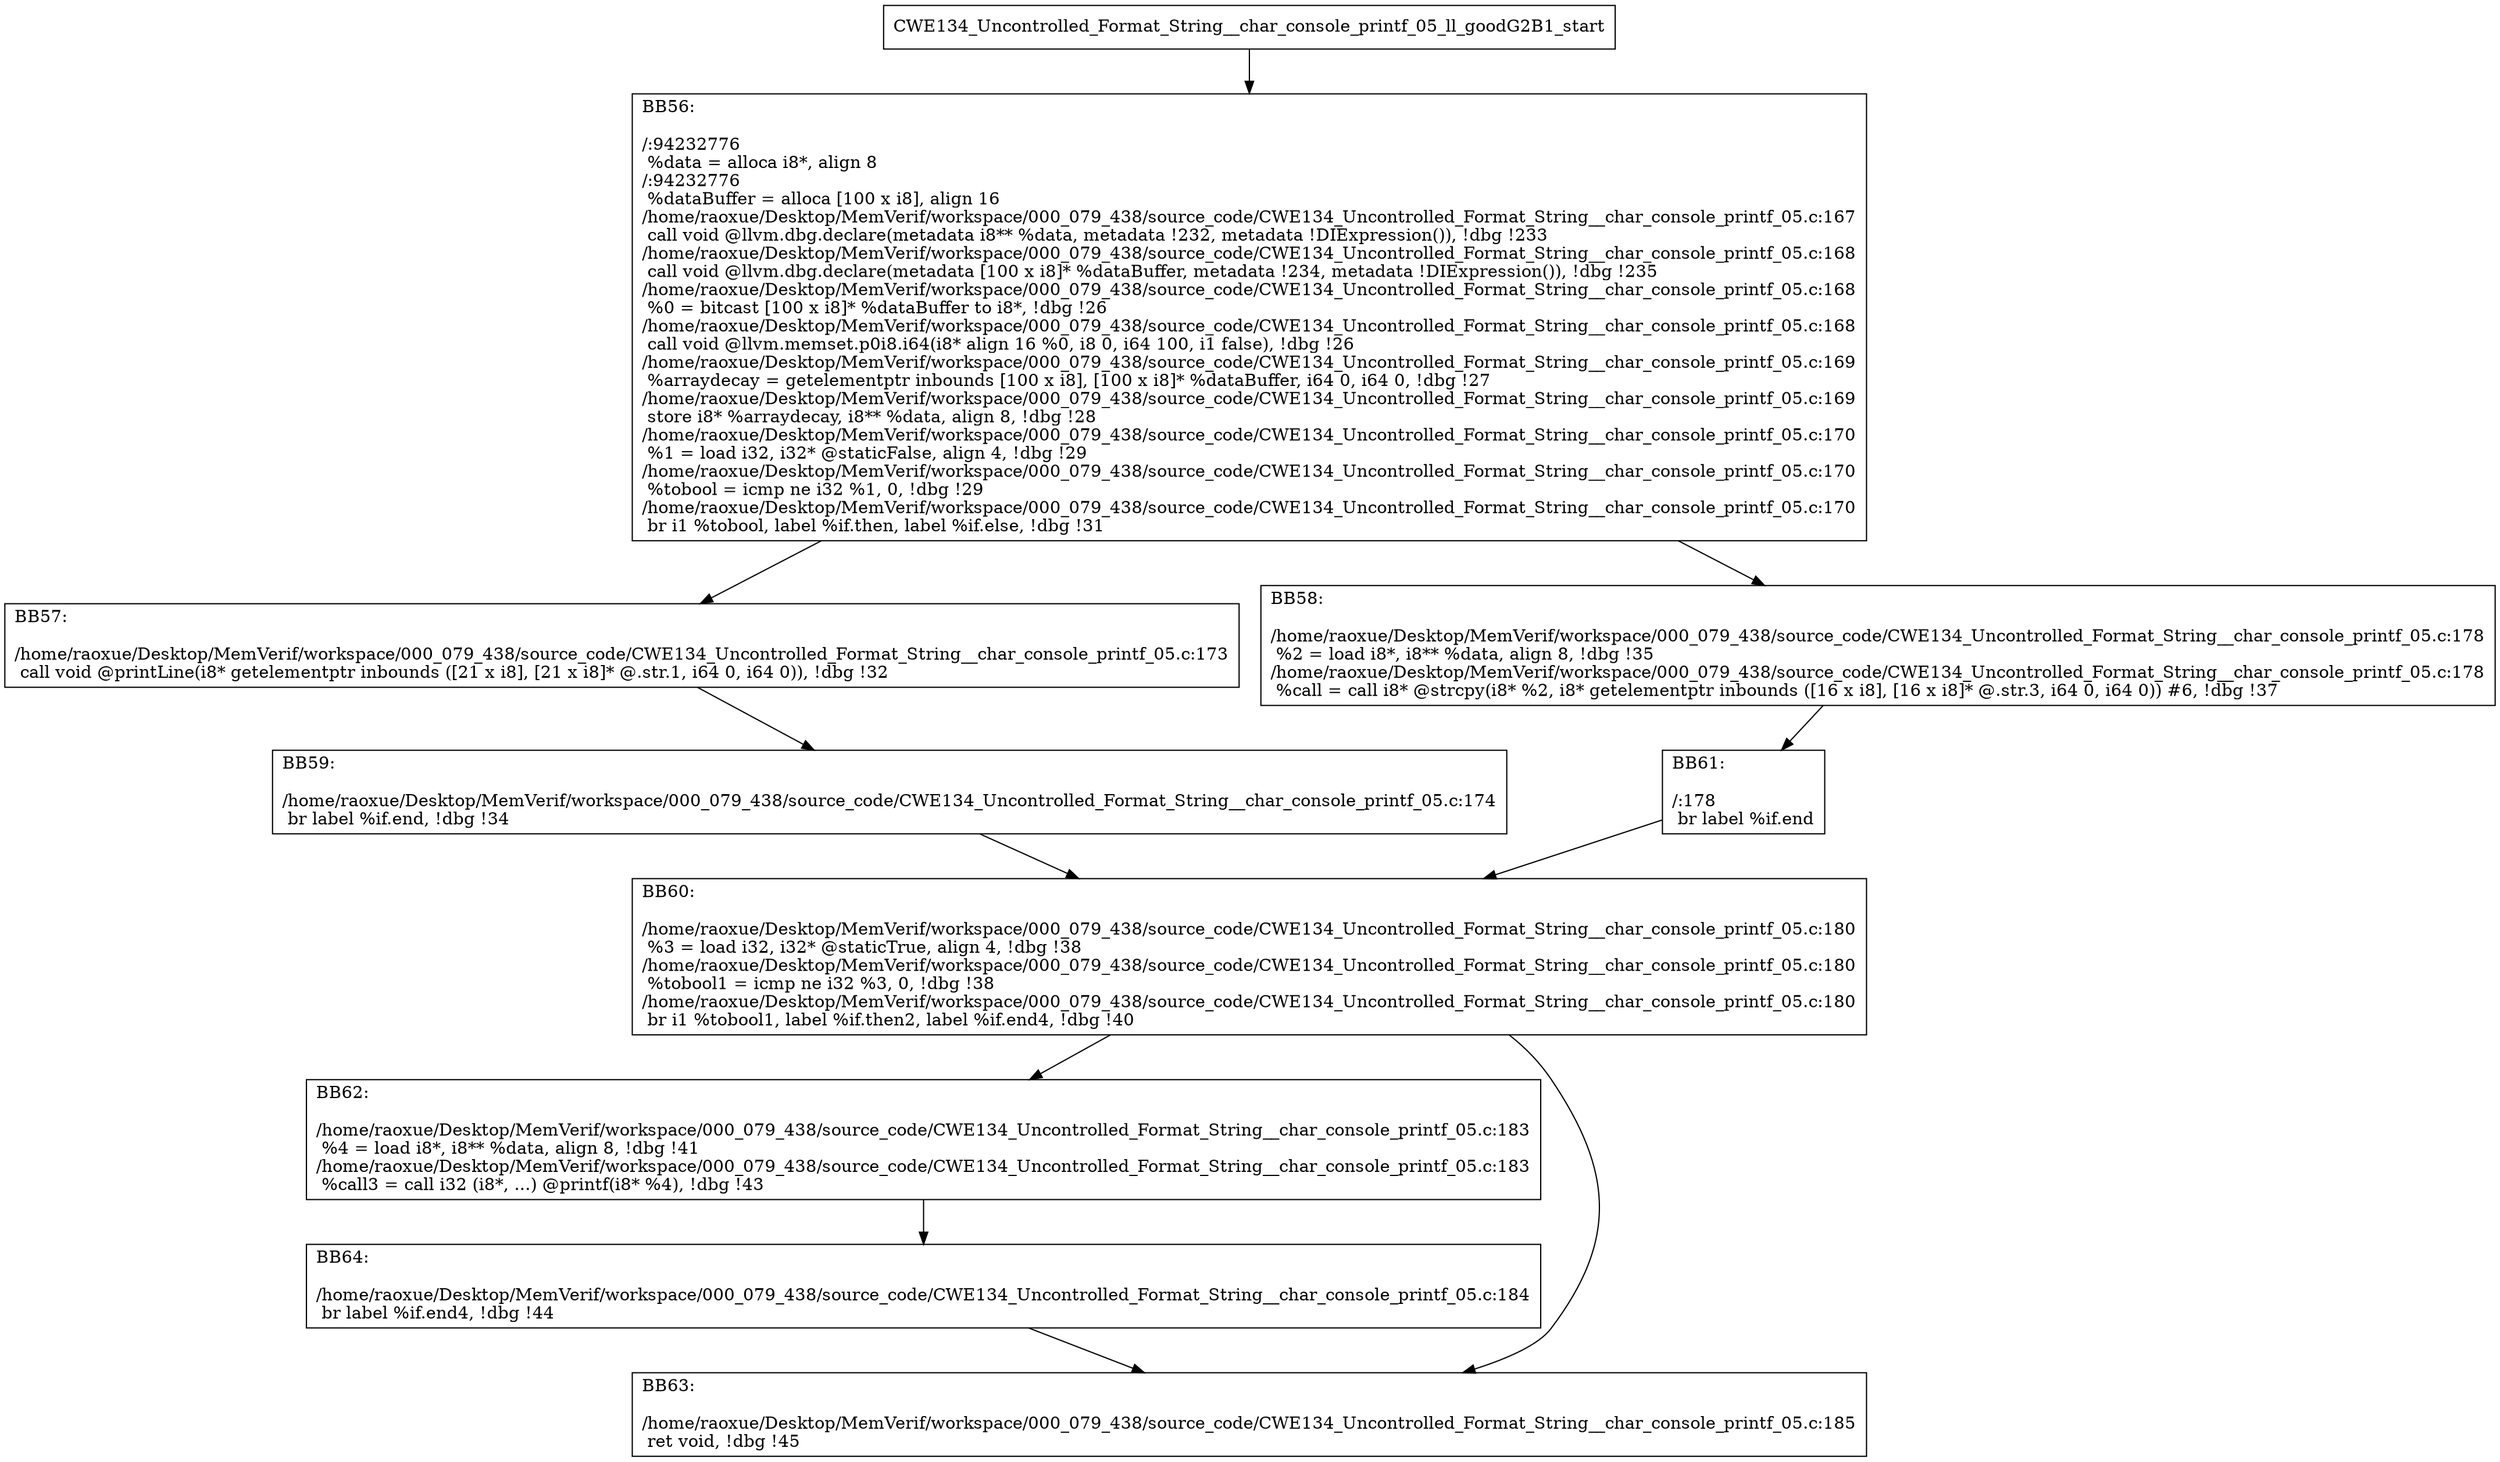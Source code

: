 digraph "CFG for'CWE134_Uncontrolled_Format_String__char_console_printf_05_ll_goodG2B1' function" {
	BBCWE134_Uncontrolled_Format_String__char_console_printf_05_ll_goodG2B1_start[shape=record,label="{CWE134_Uncontrolled_Format_String__char_console_printf_05_ll_goodG2B1_start}"];
	BBCWE134_Uncontrolled_Format_String__char_console_printf_05_ll_goodG2B1_start-> CWE134_Uncontrolled_Format_String__char_console_printf_05_ll_goodG2B1BB56;
	CWE134_Uncontrolled_Format_String__char_console_printf_05_ll_goodG2B1BB56 [shape=record, label="{BB56:\l\l/:94232776\l
  %data = alloca i8*, align 8\l
/:94232776\l
  %dataBuffer = alloca [100 x i8], align 16\l
/home/raoxue/Desktop/MemVerif/workspace/000_079_438/source_code/CWE134_Uncontrolled_Format_String__char_console_printf_05.c:167\l
  call void @llvm.dbg.declare(metadata i8** %data, metadata !232, metadata !DIExpression()), !dbg !233\l
/home/raoxue/Desktop/MemVerif/workspace/000_079_438/source_code/CWE134_Uncontrolled_Format_String__char_console_printf_05.c:168\l
  call void @llvm.dbg.declare(metadata [100 x i8]* %dataBuffer, metadata !234, metadata !DIExpression()), !dbg !235\l
/home/raoxue/Desktop/MemVerif/workspace/000_079_438/source_code/CWE134_Uncontrolled_Format_String__char_console_printf_05.c:168\l
  %0 = bitcast [100 x i8]* %dataBuffer to i8*, !dbg !26\l
/home/raoxue/Desktop/MemVerif/workspace/000_079_438/source_code/CWE134_Uncontrolled_Format_String__char_console_printf_05.c:168\l
  call void @llvm.memset.p0i8.i64(i8* align 16 %0, i8 0, i64 100, i1 false), !dbg !26\l
/home/raoxue/Desktop/MemVerif/workspace/000_079_438/source_code/CWE134_Uncontrolled_Format_String__char_console_printf_05.c:169\l
  %arraydecay = getelementptr inbounds [100 x i8], [100 x i8]* %dataBuffer, i64 0, i64 0, !dbg !27\l
/home/raoxue/Desktop/MemVerif/workspace/000_079_438/source_code/CWE134_Uncontrolled_Format_String__char_console_printf_05.c:169\l
  store i8* %arraydecay, i8** %data, align 8, !dbg !28\l
/home/raoxue/Desktop/MemVerif/workspace/000_079_438/source_code/CWE134_Uncontrolled_Format_String__char_console_printf_05.c:170\l
  %1 = load i32, i32* @staticFalse, align 4, !dbg !29\l
/home/raoxue/Desktop/MemVerif/workspace/000_079_438/source_code/CWE134_Uncontrolled_Format_String__char_console_printf_05.c:170\l
  %tobool = icmp ne i32 %1, 0, !dbg !29\l
/home/raoxue/Desktop/MemVerif/workspace/000_079_438/source_code/CWE134_Uncontrolled_Format_String__char_console_printf_05.c:170\l
  br i1 %tobool, label %if.then, label %if.else, !dbg !31\l
}"];
	CWE134_Uncontrolled_Format_String__char_console_printf_05_ll_goodG2B1BB56-> CWE134_Uncontrolled_Format_String__char_console_printf_05_ll_goodG2B1BB57;
	CWE134_Uncontrolled_Format_String__char_console_printf_05_ll_goodG2B1BB56-> CWE134_Uncontrolled_Format_String__char_console_printf_05_ll_goodG2B1BB58;
	CWE134_Uncontrolled_Format_String__char_console_printf_05_ll_goodG2B1BB57 [shape=record, label="{BB57:\l\l/home/raoxue/Desktop/MemVerif/workspace/000_079_438/source_code/CWE134_Uncontrolled_Format_String__char_console_printf_05.c:173\l
  call void @printLine(i8* getelementptr inbounds ([21 x i8], [21 x i8]* @.str.1, i64 0, i64 0)), !dbg !32\l
}"];
	CWE134_Uncontrolled_Format_String__char_console_printf_05_ll_goodG2B1BB57-> CWE134_Uncontrolled_Format_String__char_console_printf_05_ll_goodG2B1BB59;
	CWE134_Uncontrolled_Format_String__char_console_printf_05_ll_goodG2B1BB59 [shape=record, label="{BB59:\l\l/home/raoxue/Desktop/MemVerif/workspace/000_079_438/source_code/CWE134_Uncontrolled_Format_String__char_console_printf_05.c:174\l
  br label %if.end, !dbg !34\l
}"];
	CWE134_Uncontrolled_Format_String__char_console_printf_05_ll_goodG2B1BB59-> CWE134_Uncontrolled_Format_String__char_console_printf_05_ll_goodG2B1BB60;
	CWE134_Uncontrolled_Format_String__char_console_printf_05_ll_goodG2B1BB58 [shape=record, label="{BB58:\l\l/home/raoxue/Desktop/MemVerif/workspace/000_079_438/source_code/CWE134_Uncontrolled_Format_String__char_console_printf_05.c:178\l
  %2 = load i8*, i8** %data, align 8, !dbg !35\l
/home/raoxue/Desktop/MemVerif/workspace/000_079_438/source_code/CWE134_Uncontrolled_Format_String__char_console_printf_05.c:178\l
  %call = call i8* @strcpy(i8* %2, i8* getelementptr inbounds ([16 x i8], [16 x i8]* @.str.3, i64 0, i64 0)) #6, !dbg !37\l
}"];
	CWE134_Uncontrolled_Format_String__char_console_printf_05_ll_goodG2B1BB58-> CWE134_Uncontrolled_Format_String__char_console_printf_05_ll_goodG2B1BB61;
	CWE134_Uncontrolled_Format_String__char_console_printf_05_ll_goodG2B1BB61 [shape=record, label="{BB61:\l\l/:178\l
  br label %if.end\l
}"];
	CWE134_Uncontrolled_Format_String__char_console_printf_05_ll_goodG2B1BB61-> CWE134_Uncontrolled_Format_String__char_console_printf_05_ll_goodG2B1BB60;
	CWE134_Uncontrolled_Format_String__char_console_printf_05_ll_goodG2B1BB60 [shape=record, label="{BB60:\l\l/home/raoxue/Desktop/MemVerif/workspace/000_079_438/source_code/CWE134_Uncontrolled_Format_String__char_console_printf_05.c:180\l
  %3 = load i32, i32* @staticTrue, align 4, !dbg !38\l
/home/raoxue/Desktop/MemVerif/workspace/000_079_438/source_code/CWE134_Uncontrolled_Format_String__char_console_printf_05.c:180\l
  %tobool1 = icmp ne i32 %3, 0, !dbg !38\l
/home/raoxue/Desktop/MemVerif/workspace/000_079_438/source_code/CWE134_Uncontrolled_Format_String__char_console_printf_05.c:180\l
  br i1 %tobool1, label %if.then2, label %if.end4, !dbg !40\l
}"];
	CWE134_Uncontrolled_Format_String__char_console_printf_05_ll_goodG2B1BB60-> CWE134_Uncontrolled_Format_String__char_console_printf_05_ll_goodG2B1BB62;
	CWE134_Uncontrolled_Format_String__char_console_printf_05_ll_goodG2B1BB60-> CWE134_Uncontrolled_Format_String__char_console_printf_05_ll_goodG2B1BB63;
	CWE134_Uncontrolled_Format_String__char_console_printf_05_ll_goodG2B1BB62 [shape=record, label="{BB62:\l\l/home/raoxue/Desktop/MemVerif/workspace/000_079_438/source_code/CWE134_Uncontrolled_Format_String__char_console_printf_05.c:183\l
  %4 = load i8*, i8** %data, align 8, !dbg !41\l
/home/raoxue/Desktop/MemVerif/workspace/000_079_438/source_code/CWE134_Uncontrolled_Format_String__char_console_printf_05.c:183\l
  %call3 = call i32 (i8*, ...) @printf(i8* %4), !dbg !43\l
}"];
	CWE134_Uncontrolled_Format_String__char_console_printf_05_ll_goodG2B1BB62-> CWE134_Uncontrolled_Format_String__char_console_printf_05_ll_goodG2B1BB64;
	CWE134_Uncontrolled_Format_String__char_console_printf_05_ll_goodG2B1BB64 [shape=record, label="{BB64:\l\l/home/raoxue/Desktop/MemVerif/workspace/000_079_438/source_code/CWE134_Uncontrolled_Format_String__char_console_printf_05.c:184\l
  br label %if.end4, !dbg !44\l
}"];
	CWE134_Uncontrolled_Format_String__char_console_printf_05_ll_goodG2B1BB64-> CWE134_Uncontrolled_Format_String__char_console_printf_05_ll_goodG2B1BB63;
	CWE134_Uncontrolled_Format_String__char_console_printf_05_ll_goodG2B1BB63 [shape=record, label="{BB63:\l\l/home/raoxue/Desktop/MemVerif/workspace/000_079_438/source_code/CWE134_Uncontrolled_Format_String__char_console_printf_05.c:185\l
  ret void, !dbg !45\l
}"];
}
